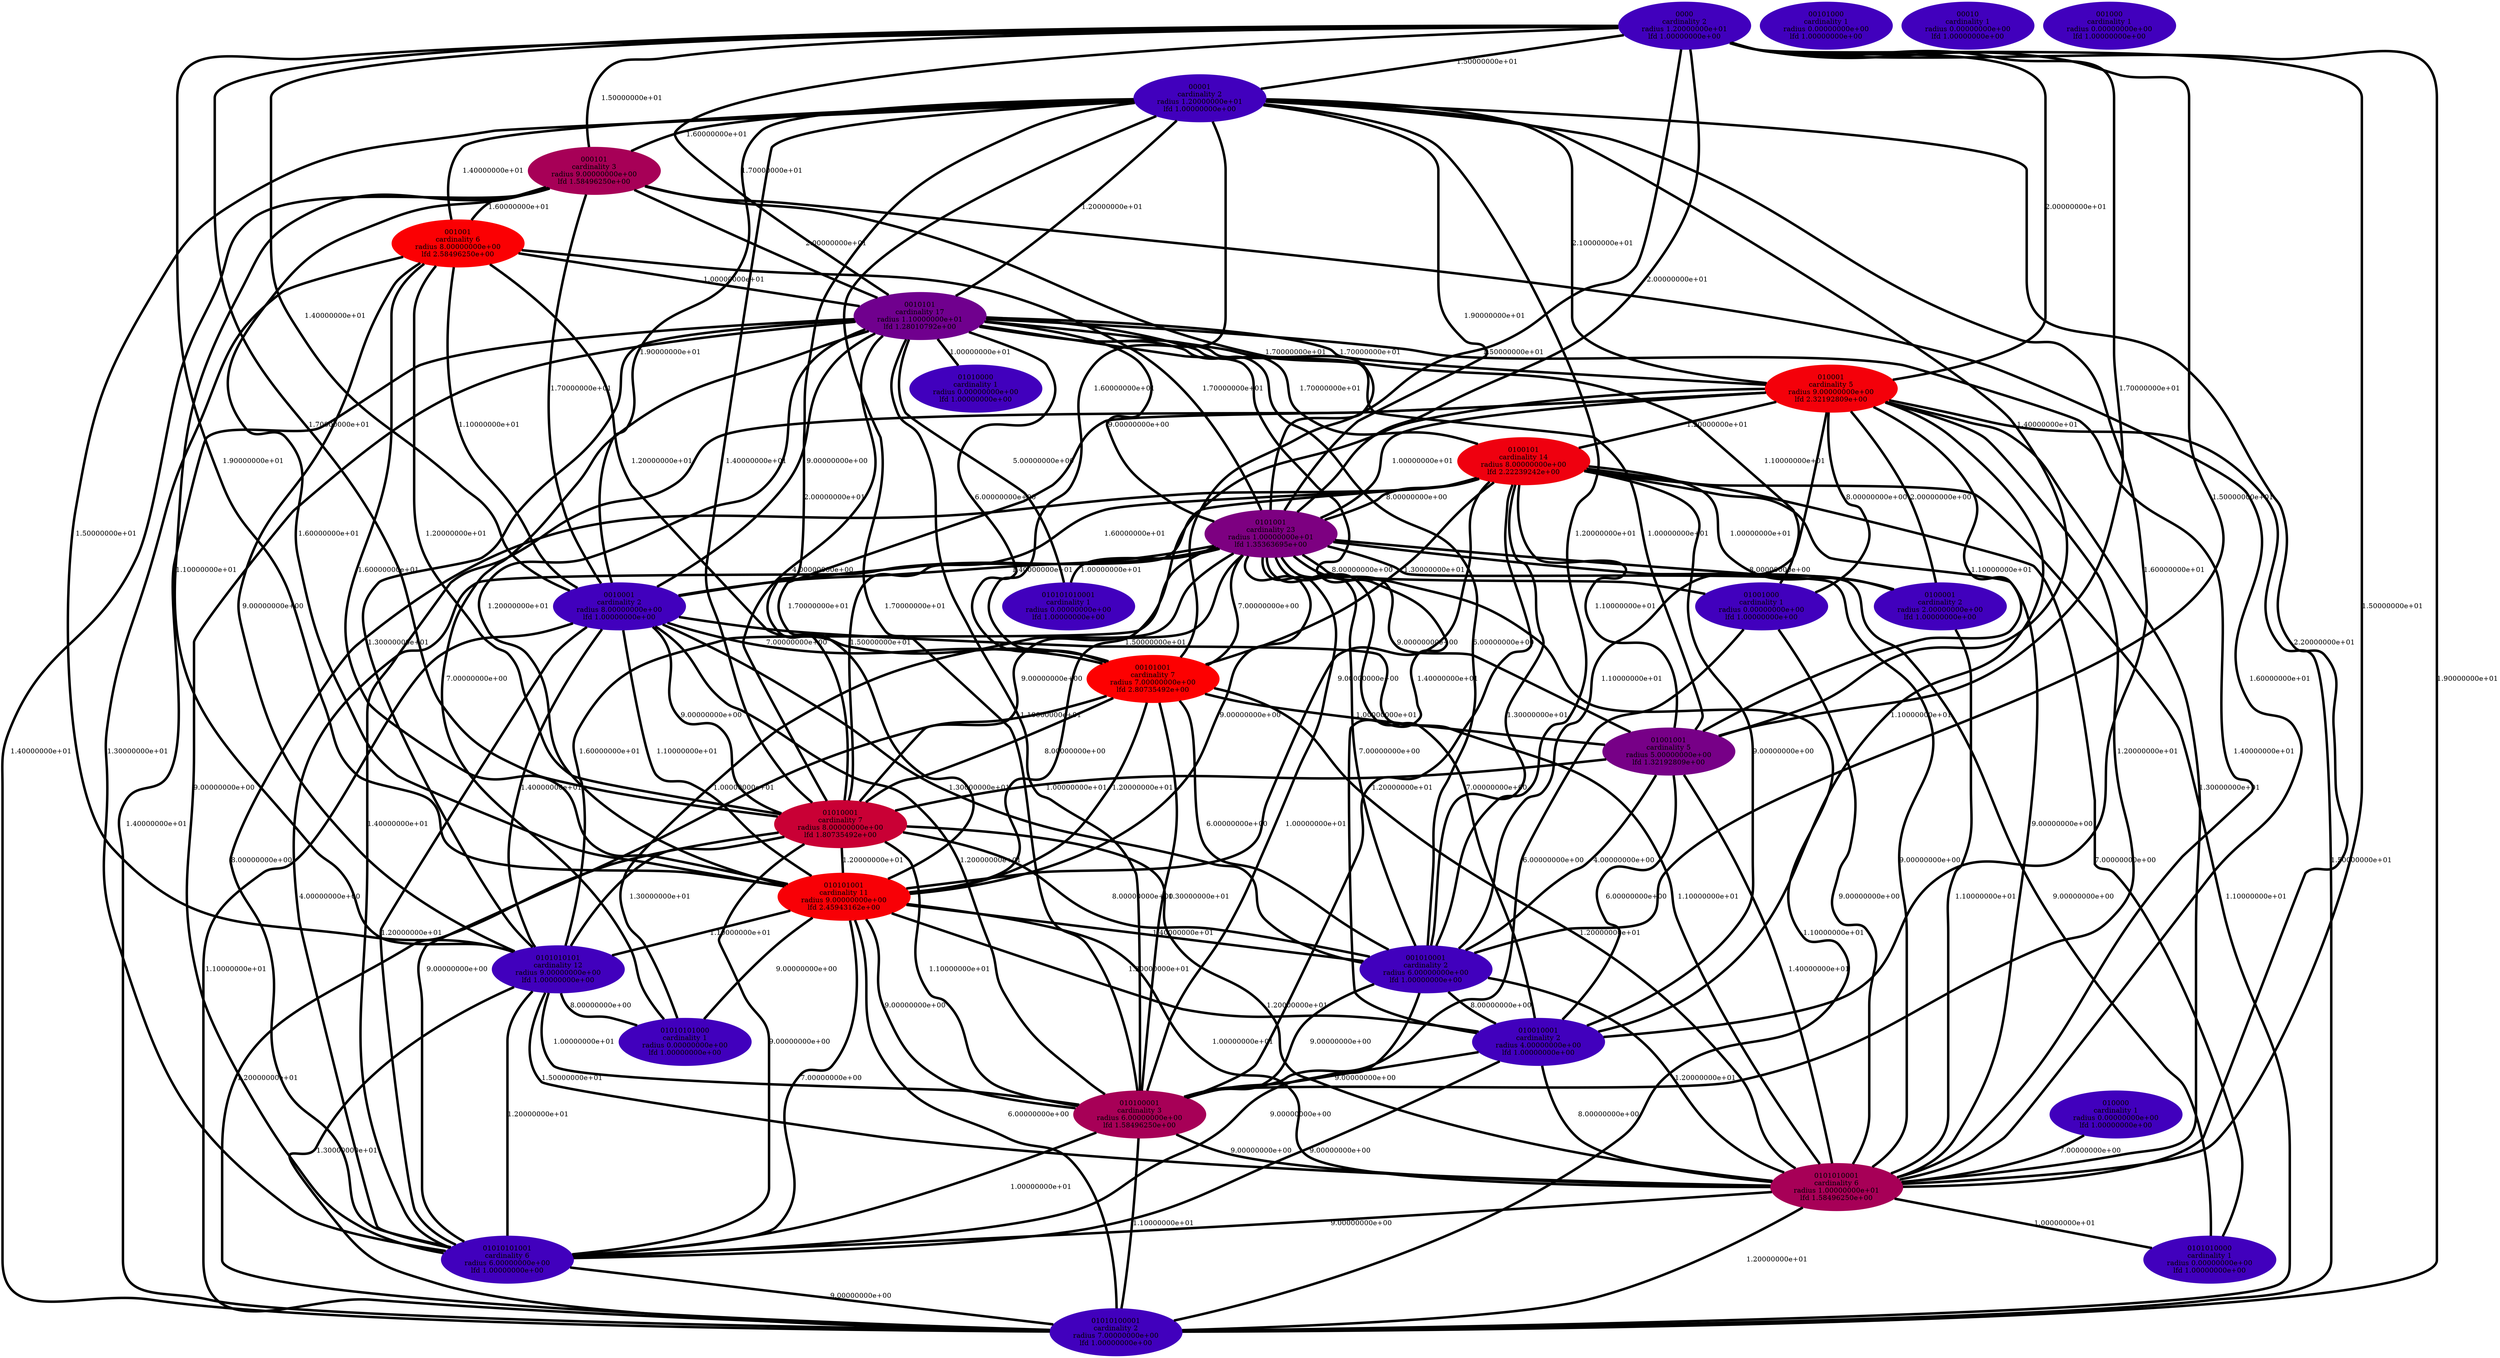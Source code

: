 graph parent_cardinality_optimal_17 {
    edge[style=solid, penwidth="5", labeldistance="10"]
    01010101000 [label="01010101000\ncardinality 1\nradius 0.00000000e+00\nlfd 1.00000000e+00", color="#4100BD", style="filled"]
    01010101001 [label="01010101001\ncardinality 6\nradius 6.00000000e+00\nlfd 1.00000000e+00", color="#4100BD", style="filled"]
    010100001 [label="010100001\ncardinality 3\nradius 6.00000000e+00\nlfd 1.58496250e+00", color="#A70057", style="filled"]
    00001 [label="00001\ncardinality 2\nradius 1.20000000e+01\nlfd 1.00000000e+00", color="#4100BD", style="filled"]
    010101010001 [label="010101010001\ncardinality 1\nradius 0.00000000e+00\nlfd 1.00000000e+00", color="#4100BD", style="filled"]
    0010001 [label="0010001\ncardinality 2\nradius 8.00000000e+00\nlfd 1.00000000e+00", color="#4100BD", style="filled"]
    0101010000 [label="0101010000\ncardinality 1\nradius 0.00000000e+00\nlfd 1.00000000e+00", color="#4100BD", style="filled"]
    000101 [label="000101\ncardinality 3\nradius 9.00000000e+00\nlfd 1.58496250e+00", color="#A70057", style="filled"]
    00101000 [label="00101000\ncardinality 1\nradius 0.00000000e+00\nlfd 1.00000000e+00", color="#4100BD", style="filled"]
    01010000 [label="01010000\ncardinality 1\nradius 0.00000000e+00\nlfd 1.00000000e+00", color="#4100BD", style="filled"]
    0101001 [label="0101001\ncardinality 23\nradius 1.00000000e+01\nlfd 1.35363695e+00", color="#7D0081", style="filled"]
    01010100001 [label="01010100001\ncardinality 2\nradius 7.00000000e+00\nlfd 1.00000000e+00", color="#4100BD", style="filled"]
    010010001 [label="010010001\ncardinality 2\nradius 4.00000000e+00\nlfd 1.00000000e+00", color="#4100BD", style="filled"]
    0100001 [label="0100001\ncardinality 2\nradius 2.00000000e+00\nlfd 1.00000000e+00", color="#4100BD", style="filled"]
    010001 [label="010001\ncardinality 5\nradius 9.00000000e+00\nlfd 2.32192809e+00", color="#F4000A", style="filled"]
    0101010001 [label="0101010001\ncardinality 6\nradius 1.00000000e+01\nlfd 1.58496250e+00", color="#A70057", style="filled"]
    01001001 [label="01001001\ncardinality 5\nradius 5.00000000e+00\nlfd 1.32192809e+00", color="#770087", style="filled"]
    00101001 [label="00101001\ncardinality 7\nradius 7.00000000e+00\nlfd 2.80735492e+00", color="#FD0001", style="filled"]
    01001000 [label="01001000\ncardinality 1\nradius 0.00000000e+00\nlfd 1.00000000e+00", color="#4100BD", style="filled"]
    010101001 [label="010101001\ncardinality 11\nradius 9.00000000e+00\nlfd 2.45943162e+00", color="#F80006", style="filled"]
    0010101 [label="0010101\ncardinality 17\nradius 1.10000000e+01\nlfd 1.28010792e+00", color="#70008E", style="filled"]
    0100101 [label="0100101\ncardinality 14\nradius 8.00000000e+00\nlfd 2.22239242e+00", color="#EF000F", style="filled"]
    0000 [label="0000\ncardinality 2\nradius 1.20000000e+01\nlfd 1.00000000e+00", color="#4100BD", style="filled"]
    0101010101 [label="0101010101\ncardinality 12\nradius 9.00000000e+00\nlfd 1.00000000e+00", color="#4100BD", style="filled"]
    00010 [label="00010\ncardinality 1\nradius 0.00000000e+00\nlfd 1.00000000e+00", color="#4100BD", style="filled"]
    010000 [label="010000\ncardinality 1\nradius 0.00000000e+00\nlfd 1.00000000e+00", color="#4100BD", style="filled"]
    001010001 [label="001010001\ncardinality 2\nradius 6.00000000e+00\nlfd 1.00000000e+00", color="#4100BD", style="filled"]
    001001 [label="001001\ncardinality 6\nradius 8.00000000e+00\nlfd 2.58496250e+00", color="#FB0003", style="filled"]
    01010001 [label="01010001\ncardinality 7\nradius 8.00000000e+00\nlfd 1.80735492e+00", color="#C90035", style="filled"]
    001000 [label="001000\ncardinality 1\nradius 0.00000000e+00\nlfd 1.00000000e+00", color="#4100BD", style="filled"]
    0101010101 -- 01010101000 [label="8.00000000e+00"]
    010001 -- 0100101 [label="1.20000000e+01"]
    0100101 -- 0101010001 [label="9.00000000e+00"]
    01001000 -- 0101010001 [label="9.00000000e+00"]
    0010101 -- 01010001 [label="4.00000000e+00"]
    01001000 -- 010100001 [label="6.00000000e+00"]
    0100101 -- 0101001 [label="8.00000000e+00"]
    010101001 -- 01010101000 [label="9.00000000e+00"]
    0000 -- 00101001 [label="1.50000000e+01"]
    010010001 -- 01010101001 [label="9.00000000e+00"]
    0010101 -- 01010101001 [label="9.00000000e+00"]
    0101001 -- 01010001 [label="9.00000000e+00"]
    0010101 -- 0010001 [label="9.00000000e+00"]
    00001 -- 0101010001 [label="2.20000000e+01"]
    010001 -- 01010001 [label="1.70000000e+01"]
    00001 -- 00101001 [label="1.60000000e+01"]
    0100101 -- 0010001 [label="1.60000000e+01"]
    0000 -- 000101 [label="1.50000000e+01"]
    010101001 -- 01010101001 [label="7.00000000e+00"]
    010000 -- 0101010001 [label="7.00000000e+00"]
    0010001 -- 0101010001 [label="1.10000000e+01"]
    000101 -- 0010101 [label="2.00000000e+01"]
    0101001 -- 0101010001 [label="9.00000000e+00"]
    000101 -- 010101001 [label="1.60000000e+01"]
    001001 -- 01010101001 [label="1.30000000e+01"]
    010001 -- 01010100001 [label="1.50000000e+01"]
    0000 -- 01001001 [label="1.70000000e+01"]
    00001 -- 010001 [label="2.10000000e+01"]
    010101001 -- 01010100001 [label="6.00000000e+00"]
    0010001 -- 00101001 [label="7.00000000e+00"]
    01010001 -- 001010001 [label="8.00000000e+00"]
    001010001 -- 010010001 [label="8.00000000e+00"]
    010001 -- 0101001 [label="1.00000000e+01"]
    0010101 -- 010001 [label="1.70000000e+01"]
    0101001 -- 0101010101 [label="1.60000000e+01"]
    0101001 -- 0010001 [label="1.40000000e+01"]
    000101 -- 0010001 [label="1.70000000e+01"]
    0000 -- 01010100001 [label="1.90000000e+01"]
    001001 -- 010101001 [label="1.60000000e+01"]
    0101010101 -- 01010100001 [label="1.30000000e+01"]
    00101001 -- 01010001 [label="8.00000000e+00"]
    00001 -- 0101010101 [label="1.50000000e+01"]
    0101001 -- 01010101000 [label="1.00000000e+01"]
    0101001 -- 010101001 [label="9.00000000e+00"]
    000101 -- 0101010101 [label="1.10000000e+01"]
    0010101 -- 01010101000 [label="7.00000000e+00"]
    01010001 -- 010101001 [label="1.20000000e+01"]
    00101001 -- 0101010001 [label="1.20000000e+01"]
    01010001 -- 01010101001 [label="9.00000000e+00"]
    01010101001 -- 01010100001 [label="9.00000000e+00"]
    0000 -- 001010001 [label="1.50000000e+01"]
    0101001 -- 01010101001 [label="4.00000000e+00"]
    0010001 -- 001010001 [label="1.30000000e+01"]
    00101001 -- 01001001 [label="1.00000000e+01"]
    0101010101 -- 010100001 [label="1.00000000e+01"]
    00101001 -- 01010101001 [label="9.00000000e+00"]
    0000 -- 0101010001 [label="1.50000000e+01"]
    00101001 -- 010101001 [label="1.20000000e+01"]
    001001 -- 0101001 [label="1.70000000e+01"]
    0000 -- 010001 [label="2.00000000e+01"]
    010101001 -- 0101010101 [label="1.10000000e+01"]
    0100101 -- 01010001 [label="1.50000000e+01"]
    0101010001 -- 0101010000 [label="1.00000000e+01"]
    010001 -- 01001001 [label="1.10000000e+01"]
    0000 -- 0010001 [label="1.40000000e+01"]
    010101001 -- 010010001 [label="1.20000000e+01"]
    0101010101 -- 0101010001 [label="1.50000000e+01"]
    00101001 -- 010100001 [label="1.30000000e+01"]
    001010001 -- 0101010001 [label="1.20000000e+01"]
    00101001 -- 001010001 [label="6.00000000e+00"]
    0101001 -- 01001001 [label="9.00000000e+00"]
    0100101 -- 0100001 [label="1.00000000e+01"]
    0101001 -- 0100001 [label="8.00000000e+00"]
    0101001 -- 010100001 [label="1.00000000e+01"]
    010001 -- 001010001 [label="1.10000000e+01"]
    010101001 -- 010100001 [label="9.00000000e+00"]
    0100101 -- 010100001 [label="1.20000000e+01"]
    0101001 -- 01001000 [label="8.00000000e+00"]
    00001 -- 010100001 [label="1.70000000e+01"]
    01001001 -- 010010001 [label="6.00000000e+00"]
    0010101 -- 0101010101 [label="1.30000000e+01"]
    0000 -- 01010001 [label="1.70000000e+01"]
    00001 -- 0010001 [label="1.90000000e+01"]
    0100101 -- 010010001 [label="9.00000000e+00"]
    010001 -- 01010101001 [label="1.40000000e+01"]
    010001 -- 01001000 [label="8.00000000e+00"]
    010100001 -- 01010101001 [label="1.00000000e+01"]
    0000 -- 0101001 [label="2.00000000e+01"]
    0010001 -- 01010100001 [label="1.10000000e+01"]
    00001 -- 001001 [label="1.40000000e+01"]
    001001 -- 00101001 [label="1.20000000e+01"]
    0100101 -- 00101001 [label="1.30000000e+01"]
    0101001 -- 01010100001 [label="1.10000000e+01"]
    0101010001 -- 01010100001 [label="1.20000000e+01"]
    010001 -- 0100001 [label="2.00000000e+00"]
    00001 -- 0101001 [label="1.90000000e+01"]
    000101 -- 0101001 [label="1.70000000e+01"]
    010010001 -- 0101010001 [label="8.00000000e+00"]
    010100001 -- 0101010001 [label="9.00000000e+00"]
    0100101 -- 0101010000 [label="7.00000000e+00"]
    01010001 -- 010100001 [label="1.10000000e+01"]
    00001 -- 0010101 [label="1.20000000e+01"]
    0000 -- 0010101 [label="1.70000000e+01"]
    01001001 -- 0101010001 [label="1.40000000e+01"]
    010001 -- 0101010001 [label="1.30000000e+01"]
    0010001 -- 01010101001 [label="1.20000000e+01"]
    0010101 -- 010101010001 [label="5.00000000e+00"]
    0010101 -- 0101010001 [label="1.40000000e+01"]
    00001 -- 01010001 [label="1.40000000e+01"]
    0010101 -- 0101001 [label="9.00000000e+00"]
    0010101 -- 01010100001 [label="1.40000000e+01"]
    010010001 -- 010100001 [label="9.00000000e+00"]
    010001 -- 010101001 [label="1.50000000e+01"]
    001010001 -- 010100001 [label="9.00000000e+00"]
    000101 -- 0101010001 [label="1.60000000e+01"]
    0010101 -- 0100101 [label="1.70000000e+01"]
    010101001 -- 001010001 [label="1.40000000e+01"]
    0101001 -- 0101010000 [label="9.00000000e+00"]
    01001001 -- 001010001 [label="4.00000000e+00"]
    0010101 -- 01001001 [label="1.00000000e+01"]
    0100101 -- 010101001 [label="9.00000000e+00"]
    0010001 -- 0101010101 [label="1.40000000e+01"]
    01010001 -- 0101010001 [label="1.20000000e+01"]
    0100101 -- 01001001 [label="1.10000000e+01"]
    0010101 -- 010101001 [label="1.20000000e+01"]
    001001 -- 0010101 [label="1.00000000e+01"]
    0101010001 -- 01010101001 [label="9.00000000e+00"]
    0101001 -- 010010001 [label="7.00000000e+00"]
    0100101 -- 01010100001 [label="1.10000000e+01"]
    00001 -- 010101001 [label="2.00000000e+01"]
    0000 -- 010101001 [label="1.90000000e+01"]
    001001 -- 0101010101 [label="9.00000000e+00"]
    0010101 -- 00101001 [label="6.00000000e+00"]
    010001 -- 010010001 [label="1.10000000e+01"]
    01010001 -- 0101010101 [label="1.30000000e+01"]
    001001 -- 01010001 [label="1.20000000e+01"]
    01010001 -- 01010100001 [label="1.20000000e+01"]
    001001 -- 0010001 [label="1.10000000e+01"]
    0010001 -- 01010001 [label="9.00000000e+00"]
    0010101 -- 010010001 [label="1.40000000e+01"]
    0010101 -- 01001000 [label="1.10000000e+01"]
    0010101 -- 010100001 [label="1.10000000e+01"]
    0101010101 -- 01010101001 [label="1.20000000e+01"]
    0101001 -- 010101010001 [label="1.00000000e+01"]
    0000 -- 00001 [label="1.50000000e+01"]
    0100101 -- 001010001 [label="1.30000000e+01"]
    0010101 -- 001010001 [label="6.00000000e+00"]
    010101001 -- 0101010001 [label="1.00000000e+01"]
    0100001 -- 0101010001 [label="1.10000000e+01"]
    0100101 -- 01010101001 [label="8.00000000e+00"]
    00001 -- 000101 [label="1.60000000e+01"]
    0101001 -- 001010001 [label="7.00000000e+00"]
    00001 -- 01001001 [label="1.40000000e+01"]
    00001 -- 010010001 [label="1.60000000e+01"]
    000101 -- 01010100001 [label="1.40000000e+01"]
    0010101 -- 01010000 [label="1.00000000e+01"]
    0101001 -- 00101001 [label="7.00000000e+00"]
    00001 -- 001010001 [label="1.20000000e+01"]
    010001 -- 010100001 [label="1.20000000e+01"]
    01001001 -- 01010001 [label="1.00000000e+01"]
    0010001 -- 010101001 [label="1.10000000e+01"]
    0010001 -- 010100001 [label="1.20000000e+01"]
    000101 -- 001001 [label="1.60000000e+01"]
    010100001 -- 01010100001 [label="1.10000000e+01"]
    001010001 -- 01010101001 [label="9.00000000e+00"]
}
